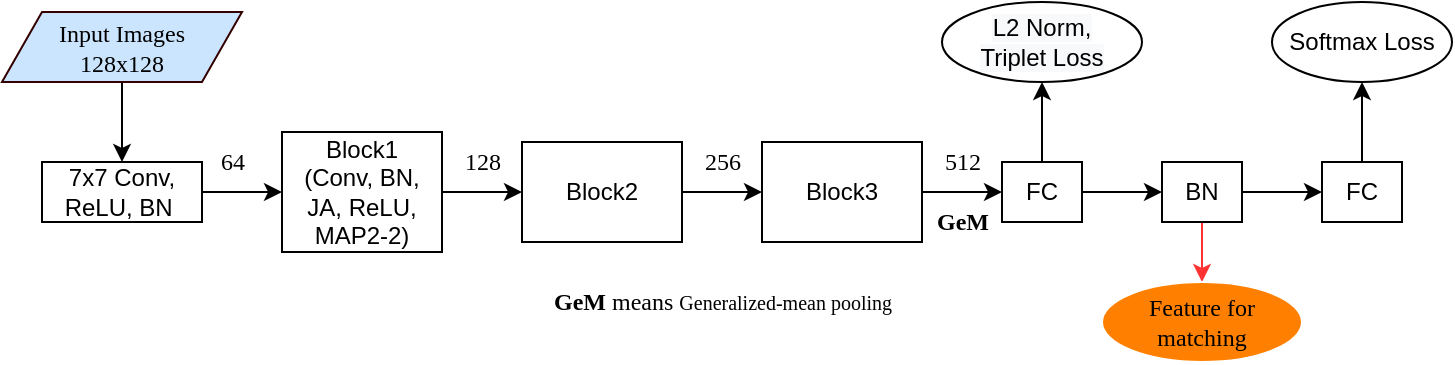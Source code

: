 <mxfile version="17.4.1" type="github">
  <diagram id="LvWteH5Bi2SbNhsPhGSD" name="第 1 页">
    <mxGraphModel dx="1065" dy="463" grid="1" gridSize="10" guides="1" tooltips="1" connect="1" arrows="1" fold="1" page="1" pageScale="1" pageWidth="827" pageHeight="1169" math="0" shadow="0">
      <root>
        <mxCell id="0" />
        <mxCell id="1" parent="0" />
        <mxCell id="UoSoZl50-tEkdu6xtE2z-11" style="edgeStyle=orthogonalEdgeStyle;rounded=0;orthogonalLoop=1;jettySize=auto;html=1;exitX=1;exitY=0.5;exitDx=0;exitDy=0;entryX=0;entryY=0.5;entryDx=0;entryDy=0;" edge="1" parent="1" source="UoSoZl50-tEkdu6xtE2z-1" target="UoSoZl50-tEkdu6xtE2z-2">
          <mxGeometry relative="1" as="geometry" />
        </mxCell>
        <mxCell id="UoSoZl50-tEkdu6xtE2z-1" value="7x7 Conv, ReLU, BN&amp;nbsp;" style="rounded=0;whiteSpace=wrap;html=1;" vertex="1" parent="1">
          <mxGeometry x="40" y="160" width="80" height="30" as="geometry" />
        </mxCell>
        <mxCell id="UoSoZl50-tEkdu6xtE2z-12" style="edgeStyle=orthogonalEdgeStyle;rounded=0;orthogonalLoop=1;jettySize=auto;html=1;exitX=1;exitY=0.5;exitDx=0;exitDy=0;entryX=0;entryY=0.5;entryDx=0;entryDy=0;" edge="1" parent="1" source="UoSoZl50-tEkdu6xtE2z-2" target="UoSoZl50-tEkdu6xtE2z-3">
          <mxGeometry relative="1" as="geometry" />
        </mxCell>
        <mxCell id="UoSoZl50-tEkdu6xtE2z-2" value="Block1&lt;br&gt;(Conv, BN, JA, ReLU, MAP2-2)" style="rounded=0;whiteSpace=wrap;html=1;" vertex="1" parent="1">
          <mxGeometry x="160" y="145" width="80" height="60" as="geometry" />
        </mxCell>
        <mxCell id="UoSoZl50-tEkdu6xtE2z-13" style="edgeStyle=orthogonalEdgeStyle;rounded=0;orthogonalLoop=1;jettySize=auto;html=1;exitX=1;exitY=0.5;exitDx=0;exitDy=0;entryX=0;entryY=0.5;entryDx=0;entryDy=0;" edge="1" parent="1" source="UoSoZl50-tEkdu6xtE2z-3" target="UoSoZl50-tEkdu6xtE2z-4">
          <mxGeometry relative="1" as="geometry" />
        </mxCell>
        <mxCell id="UoSoZl50-tEkdu6xtE2z-3" value="Block2&lt;br&gt;" style="rounded=0;whiteSpace=wrap;html=1;" vertex="1" parent="1">
          <mxGeometry x="280" y="150" width="80" height="50" as="geometry" />
        </mxCell>
        <mxCell id="UoSoZl50-tEkdu6xtE2z-14" style="edgeStyle=orthogonalEdgeStyle;rounded=0;orthogonalLoop=1;jettySize=auto;html=1;exitX=1;exitY=0.5;exitDx=0;exitDy=0;entryX=0;entryY=0.5;entryDx=0;entryDy=0;" edge="1" parent="1" source="UoSoZl50-tEkdu6xtE2z-4" target="UoSoZl50-tEkdu6xtE2z-6">
          <mxGeometry relative="1" as="geometry" />
        </mxCell>
        <mxCell id="UoSoZl50-tEkdu6xtE2z-4" value="Block3" style="rounded=0;whiteSpace=wrap;html=1;" vertex="1" parent="1">
          <mxGeometry x="400" y="150" width="80" height="50" as="geometry" />
        </mxCell>
        <mxCell id="UoSoZl50-tEkdu6xtE2z-10" style="edgeStyle=orthogonalEdgeStyle;rounded=0;orthogonalLoop=1;jettySize=auto;html=1;exitX=0.5;exitY=0;exitDx=0;exitDy=0;" edge="1" parent="1" source="UoSoZl50-tEkdu6xtE2z-6">
          <mxGeometry relative="1" as="geometry">
            <mxPoint x="540" y="120" as="targetPoint" />
          </mxGeometry>
        </mxCell>
        <mxCell id="UoSoZl50-tEkdu6xtE2z-15" style="edgeStyle=orthogonalEdgeStyle;rounded=0;orthogonalLoop=1;jettySize=auto;html=1;exitX=1;exitY=0.5;exitDx=0;exitDy=0;entryX=0;entryY=0.5;entryDx=0;entryDy=0;" edge="1" parent="1" source="UoSoZl50-tEkdu6xtE2z-6" target="UoSoZl50-tEkdu6xtE2z-7">
          <mxGeometry relative="1" as="geometry" />
        </mxCell>
        <mxCell id="UoSoZl50-tEkdu6xtE2z-6" value="FC" style="rounded=0;whiteSpace=wrap;html=1;" vertex="1" parent="1">
          <mxGeometry x="520" y="160" width="40" height="30" as="geometry" />
        </mxCell>
        <mxCell id="UoSoZl50-tEkdu6xtE2z-16" style="edgeStyle=orthogonalEdgeStyle;rounded=0;orthogonalLoop=1;jettySize=auto;html=1;exitX=1;exitY=0.5;exitDx=0;exitDy=0;entryX=0;entryY=0.5;entryDx=0;entryDy=0;" edge="1" parent="1" source="UoSoZl50-tEkdu6xtE2z-7" target="UoSoZl50-tEkdu6xtE2z-8">
          <mxGeometry relative="1" as="geometry" />
        </mxCell>
        <mxCell id="UoSoZl50-tEkdu6xtE2z-17" style="edgeStyle=orthogonalEdgeStyle;rounded=0;orthogonalLoop=1;jettySize=auto;html=1;exitX=0.5;exitY=1;exitDx=0;exitDy=0;strokeColor=#FF3333;entryX=0.5;entryY=0;entryDx=0;entryDy=0;" edge="1" parent="1" source="UoSoZl50-tEkdu6xtE2z-7" target="UoSoZl50-tEkdu6xtE2z-25">
          <mxGeometry relative="1" as="geometry">
            <mxPoint x="620" y="120" as="targetPoint" />
          </mxGeometry>
        </mxCell>
        <mxCell id="UoSoZl50-tEkdu6xtE2z-7" value="BN" style="rounded=0;whiteSpace=wrap;html=1;" vertex="1" parent="1">
          <mxGeometry x="600" y="160" width="40" height="30" as="geometry" />
        </mxCell>
        <mxCell id="UoSoZl50-tEkdu6xtE2z-18" style="edgeStyle=orthogonalEdgeStyle;rounded=0;orthogonalLoop=1;jettySize=auto;html=1;exitX=0.5;exitY=0;exitDx=0;exitDy=0;" edge="1" parent="1" source="UoSoZl50-tEkdu6xtE2z-8">
          <mxGeometry relative="1" as="geometry">
            <mxPoint x="700" y="120" as="targetPoint" />
          </mxGeometry>
        </mxCell>
        <mxCell id="UoSoZl50-tEkdu6xtE2z-8" value="FC" style="rounded=0;whiteSpace=wrap;html=1;" vertex="1" parent="1">
          <mxGeometry x="680" y="160" width="40" height="30" as="geometry" />
        </mxCell>
        <mxCell id="UoSoZl50-tEkdu6xtE2z-22" value="&lt;span style=&quot;color: rgb(0 , 0 , 0) ; font-family: &amp;#34;helvetica&amp;#34; ; font-size: 12px ; font-style: normal ; font-weight: 400 ; letter-spacing: normal ; text-align: center ; text-indent: 0px ; text-transform: none ; word-spacing: 0px ; background-color: rgb(248 , 249 , 250) ; display: inline ; float: none&quot;&gt;L2 Norm,&lt;br&gt;Triplet Loss&lt;/span&gt;" style="ellipse;whiteSpace=wrap;html=1;" vertex="1" parent="1">
          <mxGeometry x="490" y="80" width="100" height="40" as="geometry" />
        </mxCell>
        <mxCell id="UoSoZl50-tEkdu6xtE2z-23" value="Softmax Loss" style="ellipse;whiteSpace=wrap;html=1;" vertex="1" parent="1">
          <mxGeometry x="655" y="80" width="90" height="40" as="geometry" />
        </mxCell>
        <mxCell id="UoSoZl50-tEkdu6xtE2z-25" value="&lt;font face=&quot;Comic Sans MS&quot;&gt;Feature for matching&lt;/font&gt;" style="ellipse;whiteSpace=wrap;html=1;fillColor=#FF8000;strokeColor=#FFFFFF;" vertex="1" parent="1">
          <mxGeometry x="570" y="220" width="100" height="40" as="geometry" />
        </mxCell>
        <mxCell id="UoSoZl50-tEkdu6xtE2z-26" value="64" style="text;html=1;resizable=0;autosize=1;align=center;verticalAlign=middle;points=[];fillColor=none;strokeColor=none;rounded=0;fontFamily=Comic Sans MS;" vertex="1" parent="1">
          <mxGeometry x="120" y="150" width="30" height="20" as="geometry" />
        </mxCell>
        <mxCell id="UoSoZl50-tEkdu6xtE2z-28" value="128" style="text;html=1;resizable=0;autosize=1;align=center;verticalAlign=middle;points=[];fillColor=none;strokeColor=none;rounded=0;fontFamily=Comic Sans MS;" vertex="1" parent="1">
          <mxGeometry x="240" y="150" width="40" height="20" as="geometry" />
        </mxCell>
        <mxCell id="UoSoZl50-tEkdu6xtE2z-29" value="256" style="text;html=1;resizable=0;autosize=1;align=center;verticalAlign=middle;points=[];fillColor=none;strokeColor=none;rounded=0;fontFamily=Comic Sans MS;" vertex="1" parent="1">
          <mxGeometry x="360" y="150" width="40" height="20" as="geometry" />
        </mxCell>
        <mxCell id="UoSoZl50-tEkdu6xtE2z-30" value="512" style="text;html=1;resizable=0;autosize=1;align=center;verticalAlign=middle;points=[];fillColor=none;strokeColor=none;rounded=0;fontFamily=Comic Sans MS;" vertex="1" parent="1">
          <mxGeometry x="480" y="150" width="40" height="20" as="geometry" />
        </mxCell>
        <mxCell id="UoSoZl50-tEkdu6xtE2z-35" style="rounded=0;orthogonalLoop=1;jettySize=auto;html=1;exitX=0.5;exitY=1;exitDx=0;exitDy=0;entryX=0.5;entryY=0;entryDx=0;entryDy=0;fontFamily=Comic Sans MS;strokeColor=#000000;fillColor=#000000;" edge="1" parent="1" source="UoSoZl50-tEkdu6xtE2z-34" target="UoSoZl50-tEkdu6xtE2z-1">
          <mxGeometry relative="1" as="geometry" />
        </mxCell>
        <mxCell id="UoSoZl50-tEkdu6xtE2z-34" value="Input Images&lt;br&gt;128x128" style="shape=parallelogram;perimeter=parallelogramPerimeter;whiteSpace=wrap;html=1;fixedSize=1;fontFamily=Comic Sans MS;strokeColor=#330000;fillColor=#CCE5FF;" vertex="1" parent="1">
          <mxGeometry x="20" y="85" width="120" height="35" as="geometry" />
        </mxCell>
        <mxCell id="UoSoZl50-tEkdu6xtE2z-36" value="&lt;b&gt;GeM &lt;/b&gt;means&amp;nbsp;&lt;span style=&quot;text-align: left ; background-color: rgb(255 , 255 , 255)&quot;&gt;&lt;font style=&quot;font-size: 10px&quot;&gt;Generalized-mean pooling&lt;/font&gt;&lt;/span&gt;" style="text;html=1;resizable=0;autosize=1;align=center;verticalAlign=middle;points=[];fillColor=none;strokeColor=none;rounded=0;fontFamily=Comic Sans MS;" vertex="1" parent="1">
          <mxGeometry x="265" y="220" width="230" height="20" as="geometry" />
        </mxCell>
        <mxCell id="UoSoZl50-tEkdu6xtE2z-37" value="&lt;b&gt;GeM&lt;/b&gt;" style="text;html=1;resizable=0;autosize=1;align=center;verticalAlign=middle;points=[];fillColor=none;strokeColor=none;rounded=0;fontFamily=Comic Sans MS;" vertex="1" parent="1">
          <mxGeometry x="480" y="180" width="40" height="20" as="geometry" />
        </mxCell>
      </root>
    </mxGraphModel>
  </diagram>
</mxfile>
